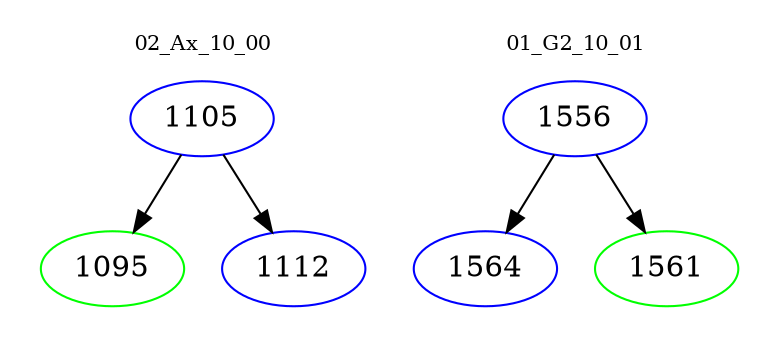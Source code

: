 digraph{
subgraph cluster_0 {
color = white
label = "02_Ax_10_00";
fontsize=10;
T0_1105 [label="1105", color="blue"]
T0_1105 -> T0_1095 [color="black"]
T0_1095 [label="1095", color="green"]
T0_1105 -> T0_1112 [color="black"]
T0_1112 [label="1112", color="blue"]
}
subgraph cluster_1 {
color = white
label = "01_G2_10_01";
fontsize=10;
T1_1556 [label="1556", color="blue"]
T1_1556 -> T1_1564 [color="black"]
T1_1564 [label="1564", color="blue"]
T1_1556 -> T1_1561 [color="black"]
T1_1561 [label="1561", color="green"]
}
}
